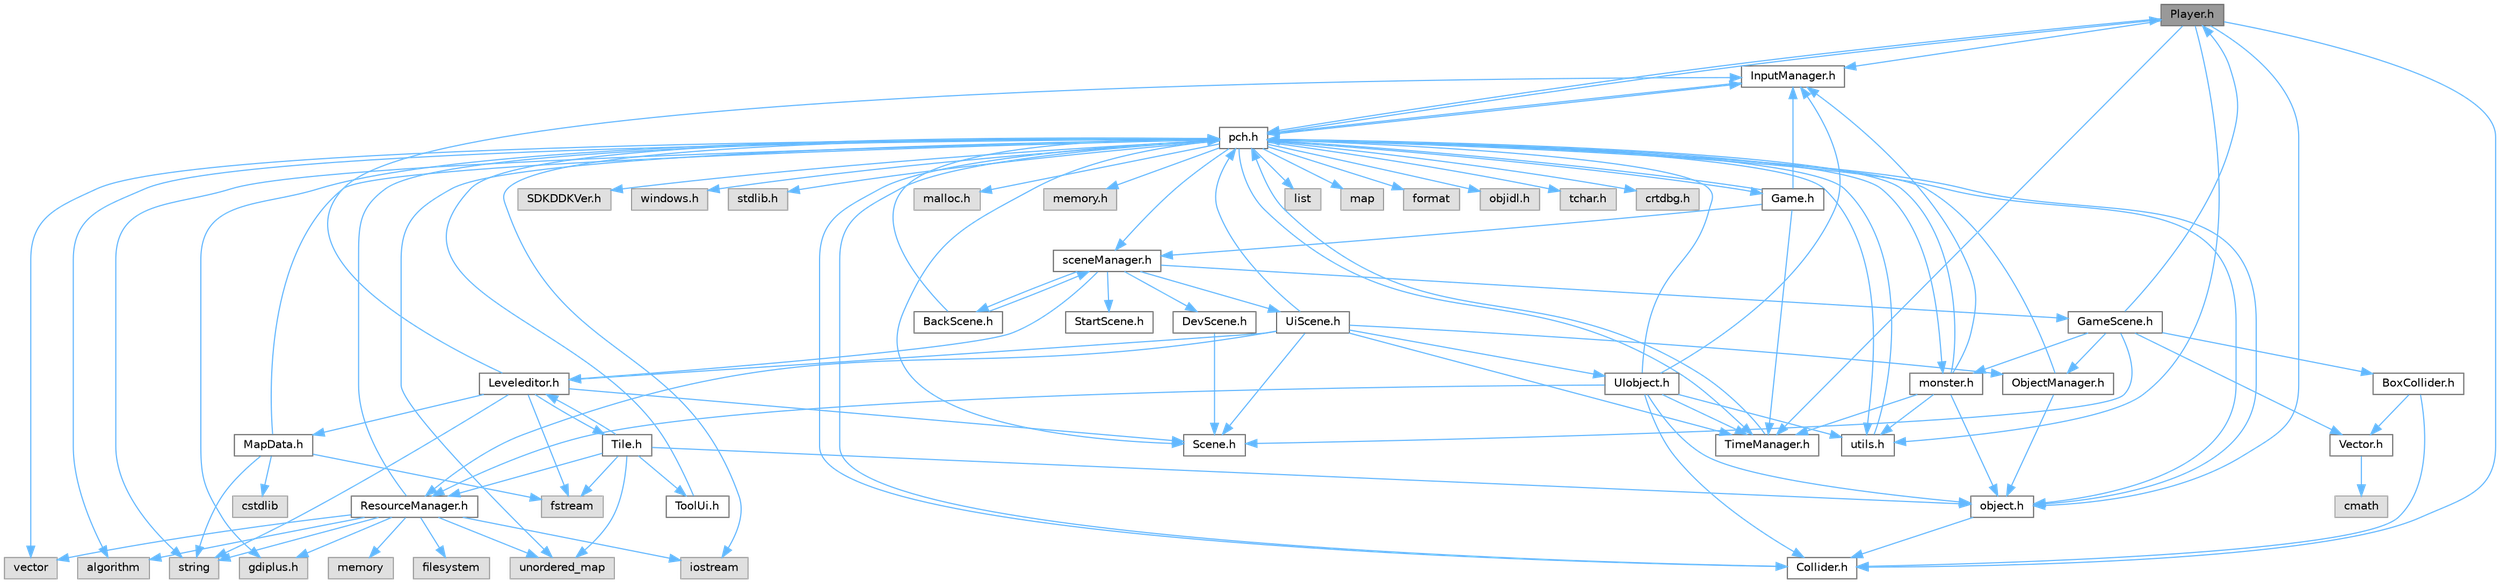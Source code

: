 digraph "Player.h"
{
 // LATEX_PDF_SIZE
  bgcolor="transparent";
  edge [fontname=Helvetica,fontsize=10,labelfontname=Helvetica,labelfontsize=10];
  node [fontname=Helvetica,fontsize=10,shape=box,height=0.2,width=0.4];
  Node1 [id="Node000001",label="Player.h",height=0.2,width=0.4,color="gray40", fillcolor="grey60", style="filled", fontcolor="black",tooltip=" "];
  Node1 -> Node2 [id="edge1_Node000001_Node000002",color="steelblue1",style="solid",tooltip=" "];
  Node2 [id="Node000002",label="InputManager.h",height=0.2,width=0.4,color="grey40", fillcolor="white", style="filled",URL="$_input_manager_8h.html",tooltip=" "];
  Node2 -> Node3 [id="edge2_Node000002_Node000003",color="steelblue1",style="solid",tooltip=" "];
  Node3 [id="Node000003",label="pch.h",height=0.2,width=0.4,color="grey40", fillcolor="white", style="filled",URL="$pch_8h.html",tooltip=" "];
  Node3 -> Node4 [id="edge3_Node000003_Node000004",color="steelblue1",style="solid",tooltip=" "];
  Node4 [id="Node000004",label="SDKDDKVer.h",height=0.2,width=0.4,color="grey60", fillcolor="#E0E0E0", style="filled",tooltip=" "];
  Node3 -> Node5 [id="edge4_Node000003_Node000005",color="steelblue1",style="solid",tooltip=" "];
  Node5 [id="Node000005",label="windows.h",height=0.2,width=0.4,color="grey60", fillcolor="#E0E0E0", style="filled",tooltip=" "];
  Node3 -> Node6 [id="edge5_Node000003_Node000006",color="steelblue1",style="solid",tooltip=" "];
  Node6 [id="Node000006",label="stdlib.h",height=0.2,width=0.4,color="grey60", fillcolor="#E0E0E0", style="filled",tooltip=" "];
  Node3 -> Node7 [id="edge6_Node000003_Node000007",color="steelblue1",style="solid",tooltip=" "];
  Node7 [id="Node000007",label="malloc.h",height=0.2,width=0.4,color="grey60", fillcolor="#E0E0E0", style="filled",tooltip=" "];
  Node3 -> Node8 [id="edge7_Node000003_Node000008",color="steelblue1",style="solid",tooltip=" "];
  Node8 [id="Node000008",label="memory.h",height=0.2,width=0.4,color="grey60", fillcolor="#E0E0E0", style="filled",tooltip=" "];
  Node3 -> Node9 [id="edge8_Node000003_Node000009",color="steelblue1",style="solid",tooltip=" "];
  Node9 [id="Node000009",label="tchar.h",height=0.2,width=0.4,color="grey60", fillcolor="#E0E0E0", style="filled",tooltip=" "];
  Node3 -> Node10 [id="edge9_Node000003_Node000010",color="steelblue1",style="solid",tooltip=" "];
  Node10 [id="Node000010",label="crtdbg.h",height=0.2,width=0.4,color="grey60", fillcolor="#E0E0E0", style="filled",tooltip=" "];
  Node3 -> Node11 [id="edge10_Node000003_Node000011",color="steelblue1",style="solid",tooltip=" "];
  Node11 [id="Node000011",label="iostream",height=0.2,width=0.4,color="grey60", fillcolor="#E0E0E0", style="filled",tooltip=" "];
  Node3 -> Node12 [id="edge11_Node000003_Node000012",color="steelblue1",style="solid",tooltip=" "];
  Node12 [id="Node000012",label="vector",height=0.2,width=0.4,color="grey60", fillcolor="#E0E0E0", style="filled",tooltip=" "];
  Node3 -> Node13 [id="edge12_Node000003_Node000013",color="steelblue1",style="solid",tooltip=" "];
  Node13 [id="Node000013",label="string",height=0.2,width=0.4,color="grey60", fillcolor="#E0E0E0", style="filled",tooltip=" "];
  Node3 -> Node14 [id="edge13_Node000003_Node000014",color="steelblue1",style="solid",tooltip=" "];
  Node14 [id="Node000014",label="list",height=0.2,width=0.4,color="grey60", fillcolor="#E0E0E0", style="filled",tooltip=" "];
  Node3 -> Node15 [id="edge14_Node000003_Node000015",color="steelblue1",style="solid",tooltip=" "];
  Node15 [id="Node000015",label="map",height=0.2,width=0.4,color="grey60", fillcolor="#E0E0E0", style="filled",tooltip=" "];
  Node3 -> Node16 [id="edge15_Node000003_Node000016",color="steelblue1",style="solid",tooltip=" "];
  Node16 [id="Node000016",label="unordered_map",height=0.2,width=0.4,color="grey60", fillcolor="#E0E0E0", style="filled",tooltip=" "];
  Node3 -> Node17 [id="edge16_Node000003_Node000017",color="steelblue1",style="solid",tooltip=" "];
  Node17 [id="Node000017",label="algorithm",height=0.2,width=0.4,color="grey60", fillcolor="#E0E0E0", style="filled",tooltip=" "];
  Node3 -> Node18 [id="edge17_Node000003_Node000018",color="steelblue1",style="solid",tooltip=" "];
  Node18 [id="Node000018",label="format",height=0.2,width=0.4,color="grey60", fillcolor="#E0E0E0", style="filled",tooltip=" "];
  Node3 -> Node19 [id="edge18_Node000003_Node000019",color="steelblue1",style="solid",tooltip=" "];
  Node19 [id="Node000019",label="objidl.h",height=0.2,width=0.4,color="grey60", fillcolor="#E0E0E0", style="filled",tooltip=" "];
  Node3 -> Node20 [id="edge19_Node000003_Node000020",color="steelblue1",style="solid",tooltip=" "];
  Node20 [id="Node000020",label="gdiplus.h",height=0.2,width=0.4,color="grey60", fillcolor="#E0E0E0", style="filled",tooltip=" "];
  Node3 -> Node21 [id="edge20_Node000003_Node000021",color="steelblue1",style="solid",tooltip=" "];
  Node21 [id="Node000021",label="sceneManager.h",height=0.2,width=0.4,color="grey40", fillcolor="white", style="filled",URL="$scene_manager_8h.html",tooltip=" "];
  Node21 -> Node22 [id="edge21_Node000021_Node000022",color="steelblue1",style="solid",tooltip=" "];
  Node22 [id="Node000022",label="DevScene.h",height=0.2,width=0.4,color="grey40", fillcolor="white", style="filled",URL="$_dev_scene_8h.html",tooltip=" "];
  Node22 -> Node23 [id="edge22_Node000022_Node000023",color="steelblue1",style="solid",tooltip=" "];
  Node23 [id="Node000023",label="Scene.h",height=0.2,width=0.4,color="grey40", fillcolor="white", style="filled",URL="$_scene_8h.html",tooltip=" "];
  Node21 -> Node24 [id="edge23_Node000021_Node000024",color="steelblue1",style="solid",tooltip=" "];
  Node24 [id="Node000024",label="GameScene.h",height=0.2,width=0.4,color="grey40", fillcolor="white", style="filled",URL="$_game_scene_8h.html",tooltip=" "];
  Node24 -> Node23 [id="edge24_Node000024_Node000023",color="steelblue1",style="solid",tooltip=" "];
  Node24 -> Node25 [id="edge25_Node000024_Node000025",color="steelblue1",style="solid",tooltip=" "];
  Node25 [id="Node000025",label="Vector.h",height=0.2,width=0.4,color="grey40", fillcolor="white", style="filled",URL="$_vector_8h.html",tooltip=" "];
  Node25 -> Node26 [id="edge26_Node000025_Node000026",color="steelblue1",style="solid",tooltip=" "];
  Node26 [id="Node000026",label="cmath",height=0.2,width=0.4,color="grey60", fillcolor="#E0E0E0", style="filled",tooltip=" "];
  Node24 -> Node27 [id="edge27_Node000024_Node000027",color="steelblue1",style="solid",tooltip=" "];
  Node27 [id="Node000027",label="ObjectManager.h",height=0.2,width=0.4,color="grey40", fillcolor="white", style="filled",URL="$_object_manager_8h.html",tooltip=" "];
  Node27 -> Node3 [id="edge28_Node000027_Node000003",color="steelblue1",style="solid",tooltip=" "];
  Node27 -> Node28 [id="edge29_Node000027_Node000028",color="steelblue1",style="solid",tooltip=" "];
  Node28 [id="Node000028",label="object.h",height=0.2,width=0.4,color="grey40", fillcolor="white", style="filled",URL="$object_8h.html",tooltip=" "];
  Node28 -> Node3 [id="edge30_Node000028_Node000003",color="steelblue1",style="solid",tooltip=" "];
  Node28 -> Node29 [id="edge31_Node000028_Node000029",color="steelblue1",style="solid",tooltip=" "];
  Node29 [id="Node000029",label="Collider.h",height=0.2,width=0.4,color="grey40", fillcolor="white", style="filled",URL="$_collider_8h.html",tooltip=" "];
  Node29 -> Node3 [id="edge32_Node000029_Node000003",color="steelblue1",style="solid",tooltip=" "];
  Node24 -> Node1 [id="edge33_Node000024_Node000001",color="steelblue1",style="solid",tooltip=" "];
  Node24 -> Node30 [id="edge34_Node000024_Node000030",color="steelblue1",style="solid",tooltip=" "];
  Node30 [id="Node000030",label="monster.h",height=0.2,width=0.4,color="grey40", fillcolor="white", style="filled",URL="$monster_8h.html",tooltip=" "];
  Node30 -> Node3 [id="edge35_Node000030_Node000003",color="steelblue1",style="solid",tooltip=" "];
  Node30 -> Node2 [id="edge36_Node000030_Node000002",color="steelblue1",style="solid",tooltip=" "];
  Node30 -> Node31 [id="edge37_Node000030_Node000031",color="steelblue1",style="solid",tooltip=" "];
  Node31 [id="Node000031",label="TimeManager.h",height=0.2,width=0.4,color="grey40", fillcolor="white", style="filled",URL="$_time_manager_8h.html",tooltip=" "];
  Node31 -> Node3 [id="edge38_Node000031_Node000003",color="steelblue1",style="solid",tooltip=" "];
  Node30 -> Node28 [id="edge39_Node000030_Node000028",color="steelblue1",style="solid",tooltip=" "];
  Node30 -> Node32 [id="edge40_Node000030_Node000032",color="steelblue1",style="solid",tooltip=" "];
  Node32 [id="Node000032",label="utils.h",height=0.2,width=0.4,color="grey40", fillcolor="white", style="filled",URL="$utils_8h.html",tooltip=" "];
  Node32 -> Node3 [id="edge41_Node000032_Node000003",color="steelblue1",style="solid",tooltip=" "];
  Node24 -> Node33 [id="edge42_Node000024_Node000033",color="steelblue1",style="solid",tooltip=" "];
  Node33 [id="Node000033",label="BoxCollider.h",height=0.2,width=0.4,color="grey40", fillcolor="white", style="filled",URL="$_box_collider_8h.html",tooltip=" "];
  Node33 -> Node29 [id="edge43_Node000033_Node000029",color="steelblue1",style="solid",tooltip=" "];
  Node33 -> Node25 [id="edge44_Node000033_Node000025",color="steelblue1",style="solid",tooltip=" "];
  Node21 -> Node34 [id="edge45_Node000021_Node000034",color="steelblue1",style="solid",tooltip=" "];
  Node34 [id="Node000034",label="Leveleditor.h",height=0.2,width=0.4,color="grey40", fillcolor="white", style="filled",URL="$_leveleditor_8h.html",tooltip=" "];
  Node34 -> Node23 [id="edge46_Node000034_Node000023",color="steelblue1",style="solid",tooltip=" "];
  Node34 -> Node2 [id="edge47_Node000034_Node000002",color="steelblue1",style="solid",tooltip=" "];
  Node34 -> Node35 [id="edge48_Node000034_Node000035",color="steelblue1",style="solid",tooltip=" "];
  Node35 [id="Node000035",label="MapData.h",height=0.2,width=0.4,color="grey40", fillcolor="white", style="filled",URL="$_map_data_8h.html",tooltip=" "];
  Node35 -> Node3 [id="edge49_Node000035_Node000003",color="steelblue1",style="solid",tooltip=" "];
  Node35 -> Node13 [id="edge50_Node000035_Node000013",color="steelblue1",style="solid",tooltip=" "];
  Node35 -> Node36 [id="edge51_Node000035_Node000036",color="steelblue1",style="solid",tooltip=" "];
  Node36 [id="Node000036",label="fstream",height=0.2,width=0.4,color="grey60", fillcolor="#E0E0E0", style="filled",tooltip=" "];
  Node35 -> Node37 [id="edge52_Node000035_Node000037",color="steelblue1",style="solid",tooltip=" "];
  Node37 [id="Node000037",label="cstdlib",height=0.2,width=0.4,color="grey60", fillcolor="#E0E0E0", style="filled",tooltip=" "];
  Node34 -> Node38 [id="edge53_Node000034_Node000038",color="steelblue1",style="solid",tooltip=" "];
  Node38 [id="Node000038",label="Tile.h",height=0.2,width=0.4,color="grey40", fillcolor="white", style="filled",URL="$_tile_8h.html",tooltip=" "];
  Node38 -> Node28 [id="edge54_Node000038_Node000028",color="steelblue1",style="solid",tooltip=" "];
  Node38 -> Node34 [id="edge55_Node000038_Node000034",color="steelblue1",style="solid",tooltip=" "];
  Node38 -> Node36 [id="edge56_Node000038_Node000036",color="steelblue1",style="solid",tooltip=" "];
  Node38 -> Node39 [id="edge57_Node000038_Node000039",color="steelblue1",style="solid",tooltip=" "];
  Node39 [id="Node000039",label="ResourceManager.h",height=0.2,width=0.4,color="grey40", fillcolor="white", style="filled",URL="$_resource_manager_8h.html",tooltip=" "];
  Node39 -> Node3 [id="edge58_Node000039_Node000003",color="steelblue1",style="solid",tooltip=" "];
  Node39 -> Node40 [id="edge59_Node000039_Node000040",color="steelblue1",style="solid",tooltip=" "];
  Node40 [id="Node000040",label="filesystem",height=0.2,width=0.4,color="grey60", fillcolor="#E0E0E0", style="filled",tooltip=" "];
  Node39 -> Node20 [id="edge60_Node000039_Node000020",color="steelblue1",style="solid",tooltip=" "];
  Node39 -> Node16 [id="edge61_Node000039_Node000016",color="steelblue1",style="solid",tooltip=" "];
  Node39 -> Node12 [id="edge62_Node000039_Node000012",color="steelblue1",style="solid",tooltip=" "];
  Node39 -> Node13 [id="edge63_Node000039_Node000013",color="steelblue1",style="solid",tooltip=" "];
  Node39 -> Node11 [id="edge64_Node000039_Node000011",color="steelblue1",style="solid",tooltip=" "];
  Node39 -> Node17 [id="edge65_Node000039_Node000017",color="steelblue1",style="solid",tooltip=" "];
  Node39 -> Node41 [id="edge66_Node000039_Node000041",color="steelblue1",style="solid",tooltip=" "];
  Node41 [id="Node000041",label="memory",height=0.2,width=0.4,color="grey60", fillcolor="#E0E0E0", style="filled",tooltip=" "];
  Node38 -> Node42 [id="edge67_Node000038_Node000042",color="steelblue1",style="solid",tooltip=" "];
  Node42 [id="Node000042",label="ToolUi.h",height=0.2,width=0.4,color="grey40", fillcolor="white", style="filled",URL="$_tool_ui_8h.html",tooltip=" "];
  Node42 -> Node3 [id="edge68_Node000042_Node000003",color="steelblue1",style="solid",tooltip=" "];
  Node38 -> Node16 [id="edge69_Node000038_Node000016",color="steelblue1",style="solid",tooltip=" "];
  Node34 -> Node13 [id="edge70_Node000034_Node000013",color="steelblue1",style="solid",tooltip=" "];
  Node34 -> Node36 [id="edge71_Node000034_Node000036",color="steelblue1",style="solid",tooltip=" "];
  Node21 -> Node43 [id="edge72_Node000021_Node000043",color="steelblue1",style="solid",tooltip=" "];
  Node43 [id="Node000043",label="StartScene.h",height=0.2,width=0.4,color="grey40", fillcolor="white", style="filled",URL="$_start_scene_8h.html",tooltip=" "];
  Node21 -> Node44 [id="edge73_Node000021_Node000044",color="steelblue1",style="solid",tooltip=" "];
  Node44 [id="Node000044",label="UiScene.h",height=0.2,width=0.4,color="grey40", fillcolor="white", style="filled",URL="$_ui_scene_8h.html",tooltip=" "];
  Node44 -> Node3 [id="edge74_Node000044_Node000003",color="steelblue1",style="solid",tooltip=" "];
  Node44 -> Node31 [id="edge75_Node000044_Node000031",color="steelblue1",style="solid",tooltip=" "];
  Node44 -> Node34 [id="edge76_Node000044_Node000034",color="steelblue1",style="solid",tooltip=" "];
  Node44 -> Node39 [id="edge77_Node000044_Node000039",color="steelblue1",style="solid",tooltip=" "];
  Node44 -> Node27 [id="edge78_Node000044_Node000027",color="steelblue1",style="solid",tooltip=" "];
  Node44 -> Node45 [id="edge79_Node000044_Node000045",color="steelblue1",style="solid",tooltip=" "];
  Node45 [id="Node000045",label="UIobject.h",height=0.2,width=0.4,color="grey40", fillcolor="white", style="filled",URL="$_u_iobject_8h.html",tooltip=" "];
  Node45 -> Node28 [id="edge80_Node000045_Node000028",color="steelblue1",style="solid",tooltip=" "];
  Node45 -> Node2 [id="edge81_Node000045_Node000002",color="steelblue1",style="solid",tooltip=" "];
  Node45 -> Node31 [id="edge82_Node000045_Node000031",color="steelblue1",style="solid",tooltip=" "];
  Node45 -> Node32 [id="edge83_Node000045_Node000032",color="steelblue1",style="solid",tooltip=" "];
  Node45 -> Node29 [id="edge84_Node000045_Node000029",color="steelblue1",style="solid",tooltip=" "];
  Node45 -> Node3 [id="edge85_Node000045_Node000003",color="steelblue1",style="solid",tooltip=" "];
  Node45 -> Node39 [id="edge86_Node000045_Node000039",color="steelblue1",style="solid",tooltip=" "];
  Node44 -> Node23 [id="edge87_Node000044_Node000023",color="steelblue1",style="solid",tooltip=" "];
  Node21 -> Node46 [id="edge88_Node000021_Node000046",color="steelblue1",style="solid",tooltip=" "];
  Node46 [id="Node000046",label="BackScene.h",height=0.2,width=0.4,color="grey40", fillcolor="white", style="filled",URL="$_back_scene_8h.html",tooltip=" "];
  Node46 -> Node3 [id="edge89_Node000046_Node000003",color="steelblue1",style="solid",tooltip=" "];
  Node46 -> Node21 [id="edge90_Node000046_Node000021",color="steelblue1",style="solid",tooltip=" "];
  Node3 -> Node2 [id="edge91_Node000003_Node000002",color="steelblue1",style="solid",tooltip=" "];
  Node3 -> Node31 [id="edge92_Node000003_Node000031",color="steelblue1",style="solid",tooltip=" "];
  Node3 -> Node23 [id="edge93_Node000003_Node000023",color="steelblue1",style="solid",tooltip=" "];
  Node3 -> Node32 [id="edge94_Node000003_Node000032",color="steelblue1",style="solid",tooltip=" "];
  Node3 -> Node28 [id="edge95_Node000003_Node000028",color="steelblue1",style="solid",tooltip=" "];
  Node3 -> Node29 [id="edge96_Node000003_Node000029",color="steelblue1",style="solid",tooltip=" "];
  Node3 -> Node1 [id="edge97_Node000003_Node000001",color="steelblue1",style="solid",tooltip=" "];
  Node3 -> Node30 [id="edge98_Node000003_Node000030",color="steelblue1",style="solid",tooltip=" "];
  Node3 -> Node47 [id="edge99_Node000003_Node000047",color="steelblue1",style="solid",tooltip=" "];
  Node47 [id="Node000047",label="Game.h",height=0.2,width=0.4,color="grey40", fillcolor="white", style="filled",URL="$_game_8h.html",tooltip=" "];
  Node47 -> Node3 [id="edge100_Node000047_Node000003",color="steelblue1",style="solid",tooltip=" "];
  Node47 -> Node21 [id="edge101_Node000047_Node000021",color="steelblue1",style="solid",tooltip=" "];
  Node47 -> Node2 [id="edge102_Node000047_Node000002",color="steelblue1",style="solid",tooltip=" "];
  Node47 -> Node31 [id="edge103_Node000047_Node000031",color="steelblue1",style="solid",tooltip=" "];
  Node1 -> Node31 [id="edge104_Node000001_Node000031",color="steelblue1",style="solid",tooltip=" "];
  Node1 -> Node28 [id="edge105_Node000001_Node000028",color="steelblue1",style="solid",tooltip=" "];
  Node1 -> Node32 [id="edge106_Node000001_Node000032",color="steelblue1",style="solid",tooltip=" "];
  Node1 -> Node29 [id="edge107_Node000001_Node000029",color="steelblue1",style="solid",tooltip=" "];
  Node1 -> Node3 [id="edge108_Node000001_Node000003",color="steelblue1",style="solid",tooltip=" "];
}
